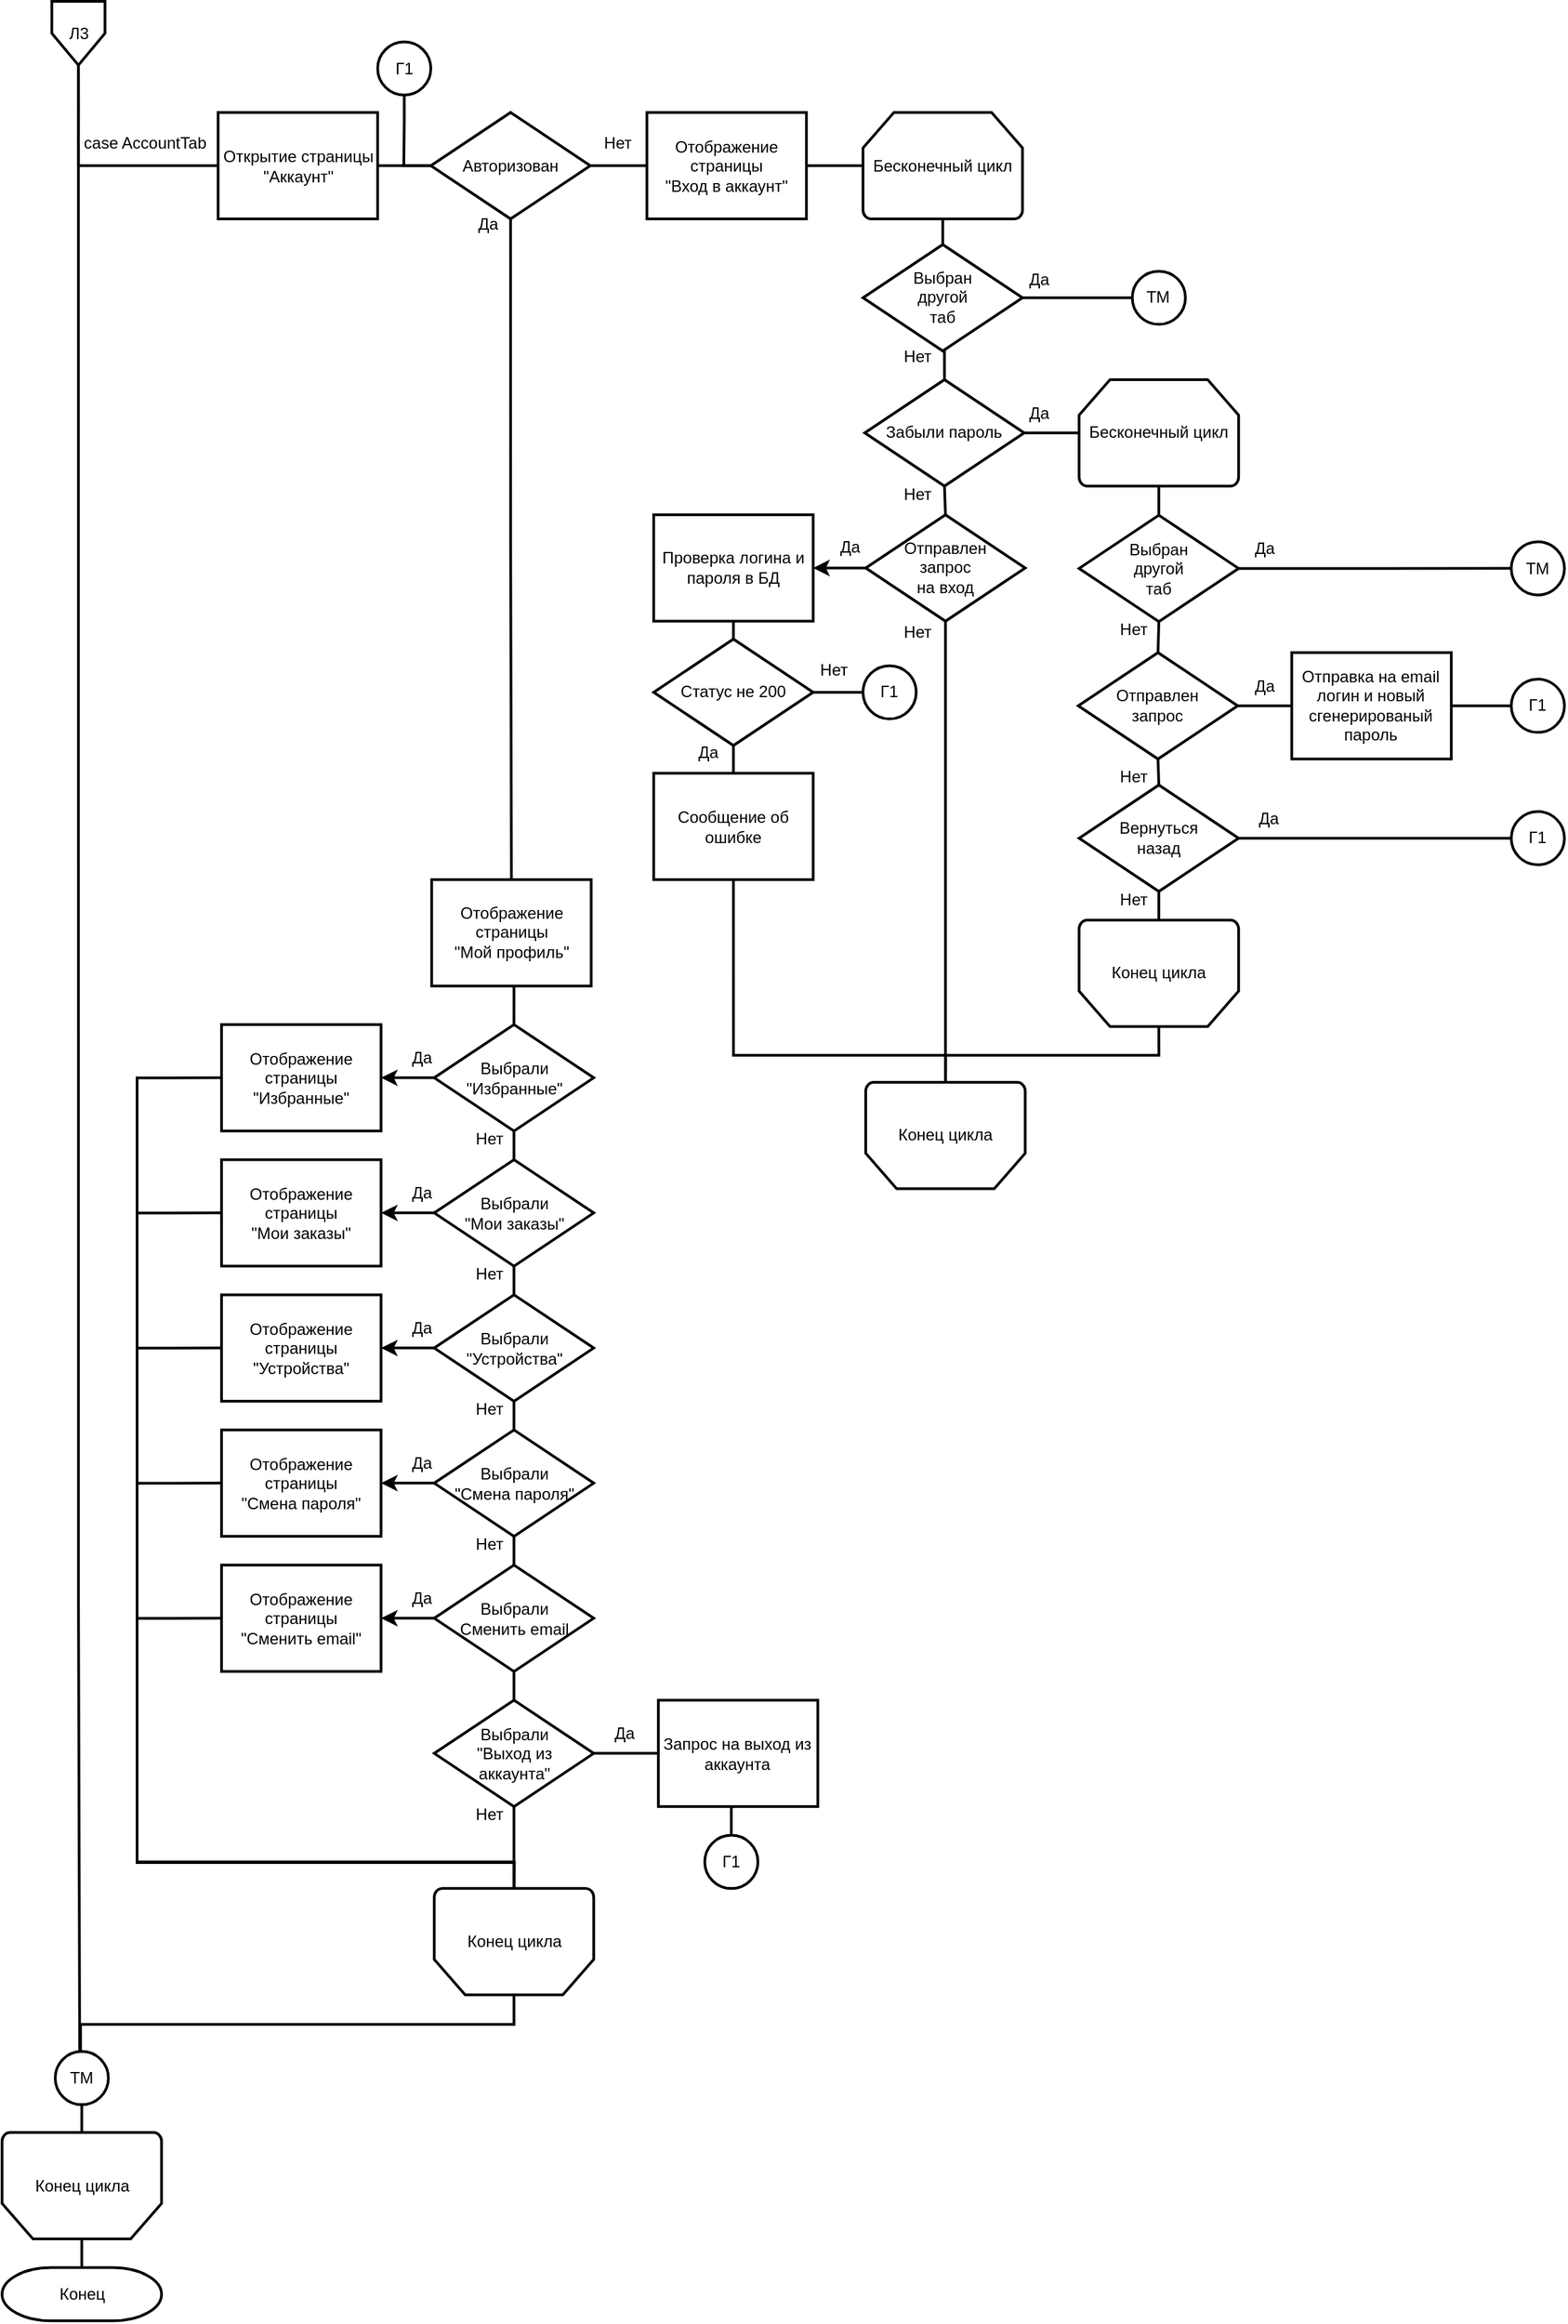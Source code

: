 <mxfile version="21.2.8" type="device">
  <diagram name="Page-1" id="mLQ_XVHuGvEOCb3nRhEn">
    <mxGraphModel dx="1418" dy="828" grid="1" gridSize="10" guides="1" tooltips="1" connect="1" arrows="1" fold="1" page="1" pageScale="1" pageWidth="1169" pageHeight="1654" math="0" shadow="0">
      <root>
        <mxCell id="0" />
        <mxCell id="1" parent="0" />
        <mxCell id="KvnRA5Yr2zpOSTINbMvu-146" style="edgeStyle=orthogonalEdgeStyle;rounded=0;orthogonalLoop=1;jettySize=auto;html=1;exitX=0.5;exitY=1;exitDx=0;exitDy=0;exitPerimeter=0;strokeWidth=2;endArrow=none;endFill=0;" parent="1" target="KvnRA5Yr2zpOSTINbMvu-25" edge="1">
          <mxGeometry relative="1" as="geometry">
            <mxPoint x="99.055" y="148.74" as="sourcePoint" />
            <Array as="points">
              <mxPoint x="99" y="1230" />
              <mxPoint x="100" y="1230" />
            </Array>
          </mxGeometry>
        </mxCell>
        <mxCell id="_mmpPYD25XxmWE7m6DI2-28" style="edgeStyle=orthogonalEdgeStyle;rounded=0;orthogonalLoop=1;jettySize=auto;html=1;exitX=1;exitY=0.5;exitDx=0;exitDy=0;entryX=0;entryY=0.5;entryDx=0;entryDy=0;entryPerimeter=0;endArrow=none;endFill=0;strokeWidth=2;" parent="1" source="KvnRA5Yr2zpOSTINbMvu-6" target="KvnRA5Yr2zpOSTINbMvu-45" edge="1">
          <mxGeometry relative="1" as="geometry" />
        </mxCell>
        <mxCell id="KvnRA5Yr2zpOSTINbMvu-6" value="Открытие страницы&lt;br&gt;&quot;Аккаунт&quot;" style="rounded=0;whiteSpace=wrap;html=1;absoluteArcSize=1;arcSize=14;strokeWidth=2;" parent="1" vertex="1">
          <mxGeometry x="202.52" y="122.26" width="118.11" height="78.74" as="geometry" />
        </mxCell>
        <mxCell id="3LMkU-X2zRB7gaWDaqeF-50" style="edgeStyle=orthogonalEdgeStyle;rounded=0;orthogonalLoop=1;jettySize=auto;html=1;exitX=0.5;exitY=1;exitDx=0;exitDy=0;exitPerimeter=0;entryX=0.5;entryY=1;entryDx=0;entryDy=0;entryPerimeter=0;strokeWidth=2;endArrow=none;endFill=0;" parent="1" source="KvnRA5Yr2zpOSTINbMvu-25" target="3LMkU-X2zRB7gaWDaqeF-48" edge="1">
          <mxGeometry relative="1" as="geometry" />
        </mxCell>
        <mxCell id="KvnRA5Yr2zpOSTINbMvu-25" value="TM" style="strokeWidth=2;html=1;shape=mxgraph.flowchart.start_2;whiteSpace=wrap;" parent="1" vertex="1">
          <mxGeometry x="81.89" y="1557.31" width="39.37" height="39.37" as="geometry" />
        </mxCell>
        <mxCell id="_mmpPYD25XxmWE7m6DI2-30" style="edgeStyle=orthogonalEdgeStyle;rounded=0;orthogonalLoop=1;jettySize=auto;html=1;exitX=1;exitY=0.5;exitDx=0;exitDy=0;exitPerimeter=0;entryX=0;entryY=0.5;entryDx=0;entryDy=0;strokeWidth=2;endArrow=none;endFill=0;" parent="1" source="KvnRA5Yr2zpOSTINbMvu-45" target="KvnRA5Yr2zpOSTINbMvu-51" edge="1">
          <mxGeometry relative="1" as="geometry" />
        </mxCell>
        <mxCell id="_4HLBdeWDB0E14U4nkhD-1" style="edgeStyle=orthogonalEdgeStyle;rounded=0;orthogonalLoop=1;jettySize=auto;html=1;exitX=0.5;exitY=1;exitDx=0;exitDy=0;exitPerimeter=0;entryX=0.5;entryY=0;entryDx=0;entryDy=0;strokeWidth=2;endArrow=none;endFill=0;" parent="1" source="KvnRA5Yr2zpOSTINbMvu-45" target="KvnRA5Yr2zpOSTINbMvu-46" edge="1">
          <mxGeometry relative="1" as="geometry" />
        </mxCell>
        <mxCell id="KvnRA5Yr2zpOSTINbMvu-45" value="Авторизован" style="strokeWidth=2;html=1;shape=mxgraph.flowchart.decision;whiteSpace=wrap;" parent="1" vertex="1">
          <mxGeometry x="360" y="122.26" width="118.11" height="78.74" as="geometry" />
        </mxCell>
        <mxCell id="3LMkU-X2zRB7gaWDaqeF-35" style="edgeStyle=orthogonalEdgeStyle;rounded=0;orthogonalLoop=1;jettySize=auto;html=1;exitX=0.5;exitY=1;exitDx=0;exitDy=0;entryX=0.5;entryY=0;entryDx=0;entryDy=0;entryPerimeter=0;strokeWidth=2;endArrow=none;endFill=0;" parent="1" source="KvnRA5Yr2zpOSTINbMvu-46" target="3LMkU-X2zRB7gaWDaqeF-12" edge="1">
          <mxGeometry relative="1" as="geometry" />
        </mxCell>
        <mxCell id="KvnRA5Yr2zpOSTINbMvu-46" value="Отображение страницы&lt;br&gt;&quot;Мой профиль&quot;" style="rounded=0;whiteSpace=wrap;html=1;absoluteArcSize=1;arcSize=14;strokeWidth=2;" parent="1" vertex="1">
          <mxGeometry x="360.63" y="690.0" width="118.11" height="78.74" as="geometry" />
        </mxCell>
        <mxCell id="_mmpPYD25XxmWE7m6DI2-32" style="edgeStyle=orthogonalEdgeStyle;rounded=0;orthogonalLoop=1;jettySize=auto;html=1;exitX=1;exitY=0.5;exitDx=0;exitDy=0;entryX=0;entryY=0.5;entryDx=0;entryDy=0;entryPerimeter=0;strokeWidth=2;endArrow=none;endFill=0;" parent="1" source="KvnRA5Yr2zpOSTINbMvu-51" target="_mmpPYD25XxmWE7m6DI2-2" edge="1">
          <mxGeometry relative="1" as="geometry" />
        </mxCell>
        <mxCell id="KvnRA5Yr2zpOSTINbMvu-51" value="Отображение страницы&lt;br&gt;&quot;Вход в аккаунт&quot;" style="rounded=0;whiteSpace=wrap;html=1;absoluteArcSize=1;arcSize=14;strokeWidth=2;" parent="1" vertex="1">
          <mxGeometry x="520" y="122.26" width="118.11" height="78.74" as="geometry" />
        </mxCell>
        <mxCell id="khyOvqJB74KbkY-MV7Ck-98" style="edgeStyle=orthogonalEdgeStyle;rounded=0;orthogonalLoop=1;jettySize=auto;html=1;exitX=0.5;exitY=1;exitDx=0;exitDy=0;endArrow=none;endFill=0;strokeWidth=2;" parent="1" source="khyOvqJB74KbkY-MV7Ck-97" edge="1">
          <mxGeometry relative="1" as="geometry">
            <mxPoint x="99" y="150" as="targetPoint" />
          </mxGeometry>
        </mxCell>
        <mxCell id="3LMkU-X2zRB7gaWDaqeF-1" style="edgeStyle=orthogonalEdgeStyle;rounded=0;orthogonalLoop=1;jettySize=auto;html=1;exitX=0.5;exitY=1;exitDx=0;exitDy=0;entryX=0;entryY=0.5;entryDx=0;entryDy=0;strokeWidth=2;endArrow=none;endFill=0;" parent="1" source="khyOvqJB74KbkY-MV7Ck-97" target="KvnRA5Yr2zpOSTINbMvu-6" edge="1">
          <mxGeometry relative="1" as="geometry" />
        </mxCell>
        <mxCell id="khyOvqJB74KbkY-MV7Ck-97" value="Л3" style="verticalLabelPosition=middle;verticalAlign=middle;html=1;shape=offPageConnector;rounded=0;size=0.5;strokeWidth=2;labelPosition=center;align=center;" parent="1" vertex="1">
          <mxGeometry x="79.37" y="40.0" width="39.37" height="47.244" as="geometry" />
        </mxCell>
        <mxCell id="_mmpPYD25XxmWE7m6DI2-33" style="edgeStyle=orthogonalEdgeStyle;rounded=0;orthogonalLoop=1;jettySize=auto;html=1;exitX=0.5;exitY=1;exitDx=0;exitDy=0;exitPerimeter=0;entryX=0.5;entryY=0;entryDx=0;entryDy=0;entryPerimeter=0;strokeWidth=2;endArrow=none;endFill=0;" parent="1" source="_mmpPYD25XxmWE7m6DI2-2" target="_mmpPYD25XxmWE7m6DI2-3" edge="1">
          <mxGeometry relative="1" as="geometry" />
        </mxCell>
        <mxCell id="_mmpPYD25XxmWE7m6DI2-2" value="Бесконечный цикл" style="strokeWidth=2;html=1;shape=mxgraph.flowchart.loop_limit;whiteSpace=wrap;" parent="1" vertex="1">
          <mxGeometry x="680" y="122.26" width="118.11" height="78.74" as="geometry" />
        </mxCell>
        <mxCell id="_mmpPYD25XxmWE7m6DI2-34" style="edgeStyle=orthogonalEdgeStyle;rounded=0;orthogonalLoop=1;jettySize=auto;html=1;exitX=1;exitY=0.5;exitDx=0;exitDy=0;exitPerimeter=0;entryX=0;entryY=0.5;entryDx=0;entryDy=0;entryPerimeter=0;strokeWidth=2;endArrow=none;endFill=0;" parent="1" source="_mmpPYD25XxmWE7m6DI2-3" target="_mmpPYD25XxmWE7m6DI2-4" edge="1">
          <mxGeometry relative="1" as="geometry" />
        </mxCell>
        <mxCell id="_mmpPYD25XxmWE7m6DI2-35" style="edgeStyle=orthogonalEdgeStyle;rounded=0;orthogonalLoop=1;jettySize=auto;html=1;exitX=0.5;exitY=1;exitDx=0;exitDy=0;exitPerimeter=0;entryX=0.5;entryY=0;entryDx=0;entryDy=0;entryPerimeter=0;strokeWidth=2;endArrow=none;endFill=0;" parent="1" source="_mmpPYD25XxmWE7m6DI2-3" target="_mmpPYD25XxmWE7m6DI2-5" edge="1">
          <mxGeometry relative="1" as="geometry" />
        </mxCell>
        <mxCell id="_mmpPYD25XxmWE7m6DI2-3" value="Выбран&lt;br&gt;другой&lt;br&gt;таб" style="strokeWidth=2;html=1;shape=mxgraph.flowchart.decision;whiteSpace=wrap;" parent="1" vertex="1">
          <mxGeometry x="680.0" y="220" width="118.11" height="78.74" as="geometry" />
        </mxCell>
        <mxCell id="_mmpPYD25XxmWE7m6DI2-4" value="TM" style="strokeWidth=2;html=1;shape=mxgraph.flowchart.start_2;whiteSpace=wrap;" parent="1" vertex="1">
          <mxGeometry x="879.37" y="239.69" width="39.37" height="39.37" as="geometry" />
        </mxCell>
        <mxCell id="_mmpPYD25XxmWE7m6DI2-36" style="edgeStyle=orthogonalEdgeStyle;rounded=0;orthogonalLoop=1;jettySize=auto;html=1;exitX=1;exitY=0.5;exitDx=0;exitDy=0;exitPerimeter=0;entryX=0;entryY=0.5;entryDx=0;entryDy=0;entryPerimeter=0;strokeWidth=2;endArrow=none;endFill=0;" parent="1" source="_mmpPYD25XxmWE7m6DI2-5" target="_mmpPYD25XxmWE7m6DI2-6" edge="1">
          <mxGeometry relative="1" as="geometry" />
        </mxCell>
        <mxCell id="3LMkU-X2zRB7gaWDaqeF-8" style="edgeStyle=orthogonalEdgeStyle;rounded=0;orthogonalLoop=1;jettySize=auto;html=1;exitX=0.5;exitY=1;exitDx=0;exitDy=0;exitPerimeter=0;entryX=0.5;entryY=0;entryDx=0;entryDy=0;entryPerimeter=0;strokeWidth=2;endArrow=none;endFill=0;" parent="1" source="_mmpPYD25XxmWE7m6DI2-5" target="3LMkU-X2zRB7gaWDaqeF-7" edge="1">
          <mxGeometry relative="1" as="geometry" />
        </mxCell>
        <mxCell id="_mmpPYD25XxmWE7m6DI2-5" value="Забыли пароль" style="strokeWidth=2;html=1;shape=mxgraph.flowchart.decision;whiteSpace=wrap;" parent="1" vertex="1">
          <mxGeometry x="681.26" y="320" width="118.11" height="78.74" as="geometry" />
        </mxCell>
        <mxCell id="_mmpPYD25XxmWE7m6DI2-13" style="edgeStyle=orthogonalEdgeStyle;rounded=0;orthogonalLoop=1;jettySize=auto;html=1;exitX=0.5;exitY=1;exitDx=0;exitDy=0;exitPerimeter=0;entryX=0.5;entryY=0;entryDx=0;entryDy=0;entryPerimeter=0;strokeWidth=2;endArrow=none;endFill=0;" parent="1" source="_mmpPYD25XxmWE7m6DI2-6" target="_mmpPYD25XxmWE7m6DI2-7" edge="1">
          <mxGeometry relative="1" as="geometry" />
        </mxCell>
        <mxCell id="_mmpPYD25XxmWE7m6DI2-6" value="Бесконечный цикл" style="strokeWidth=2;html=1;shape=mxgraph.flowchart.loop_limit;whiteSpace=wrap;" parent="1" vertex="1">
          <mxGeometry x="840" y="320" width="118.11" height="78.74" as="geometry" />
        </mxCell>
        <mxCell id="_mmpPYD25XxmWE7m6DI2-14" style="edgeStyle=orthogonalEdgeStyle;rounded=0;orthogonalLoop=1;jettySize=auto;html=1;exitX=0.5;exitY=1;exitDx=0;exitDy=0;exitPerimeter=0;entryX=0.5;entryY=0;entryDx=0;entryDy=0;entryPerimeter=0;strokeWidth=2;endArrow=none;endFill=0;" parent="1" source="_mmpPYD25XxmWE7m6DI2-7" target="_mmpPYD25XxmWE7m6DI2-9" edge="1">
          <mxGeometry relative="1" as="geometry" />
        </mxCell>
        <mxCell id="_mmpPYD25XxmWE7m6DI2-16" style="edgeStyle=orthogonalEdgeStyle;rounded=0;orthogonalLoop=1;jettySize=auto;html=1;exitX=1;exitY=0.5;exitDx=0;exitDy=0;exitPerimeter=0;entryX=0;entryY=0.5;entryDx=0;entryDy=0;entryPerimeter=0;strokeWidth=2;endArrow=none;endFill=0;" parent="1" source="_mmpPYD25XxmWE7m6DI2-7" target="_mmpPYD25XxmWE7m6DI2-8" edge="1">
          <mxGeometry relative="1" as="geometry" />
        </mxCell>
        <mxCell id="_mmpPYD25XxmWE7m6DI2-7" value="Выбран&lt;br&gt;другой&lt;br&gt;таб" style="strokeWidth=2;html=1;shape=mxgraph.flowchart.decision;whiteSpace=wrap;" parent="1" vertex="1">
          <mxGeometry x="840.0" y="420.32" width="118.11" height="78.74" as="geometry" />
        </mxCell>
        <mxCell id="_mmpPYD25XxmWE7m6DI2-8" value="TM" style="strokeWidth=2;html=1;shape=mxgraph.flowchart.start_2;whiteSpace=wrap;" parent="1" vertex="1">
          <mxGeometry x="1160" y="440.0" width="39.37" height="39.37" as="geometry" />
        </mxCell>
        <mxCell id="_mmpPYD25XxmWE7m6DI2-25" style="edgeStyle=orthogonalEdgeStyle;rounded=0;orthogonalLoop=1;jettySize=auto;html=1;exitX=0.5;exitY=1;exitDx=0;exitDy=0;exitPerimeter=0;entryX=0.5;entryY=0;entryDx=0;entryDy=0;entryPerimeter=0;endArrow=none;endFill=0;strokeWidth=2;" parent="1" source="_mmpPYD25XxmWE7m6DI2-9" target="_mmpPYD25XxmWE7m6DI2-23" edge="1">
          <mxGeometry relative="1" as="geometry" />
        </mxCell>
        <mxCell id="3LMkU-X2zRB7gaWDaqeF-55" style="edgeStyle=orthogonalEdgeStyle;rounded=0;orthogonalLoop=1;jettySize=auto;html=1;exitX=1;exitY=0.5;exitDx=0;exitDy=0;exitPerimeter=0;entryX=0;entryY=0.5;entryDx=0;entryDy=0;strokeWidth=2;endArrow=none;endFill=0;" parent="1" source="_mmpPYD25XxmWE7m6DI2-9" target="3LMkU-X2zRB7gaWDaqeF-54" edge="1">
          <mxGeometry relative="1" as="geometry" />
        </mxCell>
        <mxCell id="_mmpPYD25XxmWE7m6DI2-9" value="Отправлен&lt;br&gt;запрос" style="strokeWidth=2;html=1;shape=mxgraph.flowchart.decision;whiteSpace=wrap;" parent="1" vertex="1">
          <mxGeometry x="839.37" y="522" width="118.11" height="78.74" as="geometry" />
        </mxCell>
        <mxCell id="_mmpPYD25XxmWE7m6DI2-29" style="edgeStyle=orthogonalEdgeStyle;rounded=0;orthogonalLoop=1;jettySize=auto;html=1;exitX=0.5;exitY=1;exitDx=0;exitDy=0;exitPerimeter=0;entryX=0;entryY=0.5;entryDx=0;entryDy=0;entryPerimeter=0;strokeWidth=2;endArrow=none;endFill=0;" parent="1" source="_mmpPYD25XxmWE7m6DI2-10" target="KvnRA5Yr2zpOSTINbMvu-45" edge="1">
          <mxGeometry relative="1" as="geometry" />
        </mxCell>
        <mxCell id="_mmpPYD25XxmWE7m6DI2-10" value="Г1" style="strokeWidth=2;html=1;shape=mxgraph.flowchart.start_2;whiteSpace=wrap;" parent="1" vertex="1">
          <mxGeometry x="320.63" y="70" width="39.37" height="39.37" as="geometry" />
        </mxCell>
        <mxCell id="_mmpPYD25XxmWE7m6DI2-11" value="Г1" style="strokeWidth=2;html=1;shape=mxgraph.flowchart.start_2;whiteSpace=wrap;" parent="1" vertex="1">
          <mxGeometry x="1160" y="541.68" width="39.37" height="39.37" as="geometry" />
        </mxCell>
        <mxCell id="3LMkU-X2zRB7gaWDaqeF-5" style="edgeStyle=orthogonalEdgeStyle;rounded=0;orthogonalLoop=1;jettySize=auto;html=1;exitX=0.5;exitY=0;exitDx=0;exitDy=0;exitPerimeter=0;entryX=0.5;entryY=1;entryDx=0;entryDy=0;entryPerimeter=0;strokeWidth=2;endArrow=none;endFill=0;" parent="1" source="_mmpPYD25XxmWE7m6DI2-12" target="3LMkU-X2zRB7gaWDaqeF-4" edge="1">
          <mxGeometry relative="1" as="geometry">
            <Array as="points">
              <mxPoint x="899" y="820" />
              <mxPoint x="741" y="820" />
            </Array>
          </mxGeometry>
        </mxCell>
        <mxCell id="_mmpPYD25XxmWE7m6DI2-12" value="Конец цикла" style="strokeWidth=2;html=1;shape=mxgraph.flowchart.loop_limit;whiteSpace=wrap;flipH=1;flipV=1;" parent="1" vertex="1">
          <mxGeometry x="840" y="720" width="118.11" height="78.74" as="geometry" />
        </mxCell>
        <mxCell id="_mmpPYD25XxmWE7m6DI2-26" style="edgeStyle=orthogonalEdgeStyle;rounded=0;orthogonalLoop=1;jettySize=auto;html=1;exitX=1;exitY=0.5;exitDx=0;exitDy=0;exitPerimeter=0;entryX=0;entryY=0.5;entryDx=0;entryDy=0;entryPerimeter=0;strokeWidth=2;endArrow=none;endFill=0;" parent="1" source="_mmpPYD25XxmWE7m6DI2-23" target="_mmpPYD25XxmWE7m6DI2-24" edge="1">
          <mxGeometry relative="1" as="geometry" />
        </mxCell>
        <mxCell id="_mmpPYD25XxmWE7m6DI2-27" style="edgeStyle=orthogonalEdgeStyle;rounded=0;orthogonalLoop=1;jettySize=auto;html=1;exitX=0.5;exitY=1;exitDx=0;exitDy=0;exitPerimeter=0;entryX=0.5;entryY=1;entryDx=0;entryDy=0;entryPerimeter=0;strokeWidth=2;endArrow=none;endFill=0;" parent="1" source="_mmpPYD25XxmWE7m6DI2-23" target="_mmpPYD25XxmWE7m6DI2-12" edge="1">
          <mxGeometry relative="1" as="geometry" />
        </mxCell>
        <mxCell id="_mmpPYD25XxmWE7m6DI2-23" value="Вернуться&lt;br&gt;назад" style="strokeWidth=2;html=1;shape=mxgraph.flowchart.decision;whiteSpace=wrap;" parent="1" vertex="1">
          <mxGeometry x="840" y="620" width="118.11" height="78.74" as="geometry" />
        </mxCell>
        <mxCell id="_mmpPYD25XxmWE7m6DI2-24" value="Г1" style="strokeWidth=2;html=1;shape=mxgraph.flowchart.start_2;whiteSpace=wrap;" parent="1" vertex="1">
          <mxGeometry x="1160.0" y="639.68" width="39.37" height="39.37" as="geometry" />
        </mxCell>
        <mxCell id="3LMkU-X2zRB7gaWDaqeF-2" value="case AccountTab" style="text;html=1;align=center;verticalAlign=middle;resizable=0;points=[];autosize=1;strokeColor=none;fillColor=none;" parent="1" vertex="1">
          <mxGeometry x="92.52" y="130" width="110" height="30" as="geometry" />
        </mxCell>
        <mxCell id="3LMkU-X2zRB7gaWDaqeF-4" value="Конец цикла" style="strokeWidth=2;html=1;shape=mxgraph.flowchart.loop_limit;whiteSpace=wrap;flipH=1;flipV=1;" parent="1" vertex="1">
          <mxGeometry x="682" y="840" width="118.11" height="78.74" as="geometry" />
        </mxCell>
        <mxCell id="3LMkU-X2zRB7gaWDaqeF-11" style="edgeStyle=orthogonalEdgeStyle;rounded=0;orthogonalLoop=1;jettySize=auto;html=1;exitX=0.5;exitY=1;exitDx=0;exitDy=0;exitPerimeter=0;entryX=0.5;entryY=1;entryDx=0;entryDy=0;entryPerimeter=0;strokeWidth=2;endArrow=none;endFill=0;" parent="1" source="3LMkU-X2zRB7gaWDaqeF-7" target="3LMkU-X2zRB7gaWDaqeF-4" edge="1">
          <mxGeometry relative="1" as="geometry" />
        </mxCell>
        <mxCell id="3LMkU-X2zRB7gaWDaqeF-77" style="edgeStyle=orthogonalEdgeStyle;rounded=0;orthogonalLoop=1;jettySize=auto;html=1;exitX=0;exitY=0.5;exitDx=0;exitDy=0;exitPerimeter=0;entryX=1;entryY=0.5;entryDx=0;entryDy=0;strokeWidth=2;" parent="1" source="3LMkU-X2zRB7gaWDaqeF-7" target="3LMkU-X2zRB7gaWDaqeF-76" edge="1">
          <mxGeometry relative="1" as="geometry" />
        </mxCell>
        <mxCell id="3LMkU-X2zRB7gaWDaqeF-7" value="Отправлен&lt;br&gt;запрос&lt;br&gt;на вход" style="strokeWidth=2;html=1;shape=mxgraph.flowchart.decision;whiteSpace=wrap;" parent="1" vertex="1">
          <mxGeometry x="682" y="420" width="118.11" height="78.74" as="geometry" />
        </mxCell>
        <mxCell id="3LMkU-X2zRB7gaWDaqeF-9" value="Г1" style="strokeWidth=2;html=1;shape=mxgraph.flowchart.start_2;whiteSpace=wrap;" parent="1" vertex="1">
          <mxGeometry x="680.0" y="531.69" width="39.37" height="39.37" as="geometry" />
        </mxCell>
        <mxCell id="3LMkU-X2zRB7gaWDaqeF-19" style="edgeStyle=orthogonalEdgeStyle;rounded=0;orthogonalLoop=1;jettySize=auto;html=1;exitX=0;exitY=0.5;exitDx=0;exitDy=0;exitPerimeter=0;entryX=1;entryY=0.5;entryDx=0;entryDy=0;strokeWidth=2;" parent="1" source="3LMkU-X2zRB7gaWDaqeF-12" target="3LMkU-X2zRB7gaWDaqeF-18" edge="1">
          <mxGeometry relative="1" as="geometry" />
        </mxCell>
        <mxCell id="3LMkU-X2zRB7gaWDaqeF-36" style="edgeStyle=orthogonalEdgeStyle;rounded=0;orthogonalLoop=1;jettySize=auto;html=1;exitX=0.5;exitY=1;exitDx=0;exitDy=0;exitPerimeter=0;entryX=0.5;entryY=0;entryDx=0;entryDy=0;entryPerimeter=0;strokeWidth=2;endArrow=none;endFill=0;" parent="1" source="3LMkU-X2zRB7gaWDaqeF-12" target="3LMkU-X2zRB7gaWDaqeF-13" edge="1">
          <mxGeometry relative="1" as="geometry" />
        </mxCell>
        <mxCell id="3LMkU-X2zRB7gaWDaqeF-12" value="Выбрали &quot;Избранные&quot;" style="strokeWidth=2;html=1;shape=mxgraph.flowchart.decision;whiteSpace=wrap;" parent="1" vertex="1">
          <mxGeometry x="362.52" y="797.31" width="118.11" height="78.74" as="geometry" />
        </mxCell>
        <mxCell id="3LMkU-X2zRB7gaWDaqeF-21" style="edgeStyle=orthogonalEdgeStyle;rounded=0;orthogonalLoop=1;jettySize=auto;html=1;exitX=0;exitY=0.5;exitDx=0;exitDy=0;exitPerimeter=0;entryX=1;entryY=0.5;entryDx=0;entryDy=0;strokeWidth=2;" parent="1" source="3LMkU-X2zRB7gaWDaqeF-13" target="3LMkU-X2zRB7gaWDaqeF-20" edge="1">
          <mxGeometry relative="1" as="geometry" />
        </mxCell>
        <mxCell id="3LMkU-X2zRB7gaWDaqeF-37" style="edgeStyle=orthogonalEdgeStyle;rounded=0;orthogonalLoop=1;jettySize=auto;html=1;exitX=0.5;exitY=1;exitDx=0;exitDy=0;exitPerimeter=0;entryX=0.5;entryY=0;entryDx=0;entryDy=0;entryPerimeter=0;strokeWidth=2;endArrow=none;endFill=0;" parent="1" source="3LMkU-X2zRB7gaWDaqeF-13" target="3LMkU-X2zRB7gaWDaqeF-14" edge="1">
          <mxGeometry relative="1" as="geometry" />
        </mxCell>
        <mxCell id="3LMkU-X2zRB7gaWDaqeF-13" value="Выбрали&lt;br&gt;&quot;Мои заказы&quot;" style="strokeWidth=2;html=1;shape=mxgraph.flowchart.decision;whiteSpace=wrap;" parent="1" vertex="1">
          <mxGeometry x="362.52" y="897.31" width="118.11" height="78.74" as="geometry" />
        </mxCell>
        <mxCell id="3LMkU-X2zRB7gaWDaqeF-32" style="edgeStyle=orthogonalEdgeStyle;rounded=0;orthogonalLoop=1;jettySize=auto;html=1;exitX=0;exitY=0.5;exitDx=0;exitDy=0;exitPerimeter=0;entryX=1;entryY=0.5;entryDx=0;entryDy=0;strokeWidth=2;" parent="1" source="3LMkU-X2zRB7gaWDaqeF-14" target="3LMkU-X2zRB7gaWDaqeF-22" edge="1">
          <mxGeometry relative="1" as="geometry" />
        </mxCell>
        <mxCell id="3LMkU-X2zRB7gaWDaqeF-38" style="edgeStyle=orthogonalEdgeStyle;rounded=0;orthogonalLoop=1;jettySize=auto;html=1;exitX=0.5;exitY=1;exitDx=0;exitDy=0;exitPerimeter=0;entryX=0.5;entryY=0;entryDx=0;entryDy=0;entryPerimeter=0;strokeWidth=2;endArrow=none;endFill=0;" parent="1" source="3LMkU-X2zRB7gaWDaqeF-14" target="3LMkU-X2zRB7gaWDaqeF-15" edge="1">
          <mxGeometry relative="1" as="geometry" />
        </mxCell>
        <mxCell id="3LMkU-X2zRB7gaWDaqeF-14" value="Выбрали &quot;Устройства&quot;" style="strokeWidth=2;html=1;shape=mxgraph.flowchart.decision;whiteSpace=wrap;" parent="1" vertex="1">
          <mxGeometry x="362.52" y="997.31" width="118.11" height="78.74" as="geometry" />
        </mxCell>
        <mxCell id="3LMkU-X2zRB7gaWDaqeF-33" style="edgeStyle=orthogonalEdgeStyle;rounded=0;orthogonalLoop=1;jettySize=auto;html=1;exitX=0;exitY=0.5;exitDx=0;exitDy=0;exitPerimeter=0;entryX=1;entryY=0.5;entryDx=0;entryDy=0;strokeWidth=2;" parent="1" source="3LMkU-X2zRB7gaWDaqeF-15" target="3LMkU-X2zRB7gaWDaqeF-23" edge="1">
          <mxGeometry relative="1" as="geometry" />
        </mxCell>
        <mxCell id="3LMkU-X2zRB7gaWDaqeF-39" style="edgeStyle=orthogonalEdgeStyle;rounded=0;orthogonalLoop=1;jettySize=auto;html=1;exitX=0.5;exitY=1;exitDx=0;exitDy=0;exitPerimeter=0;entryX=0.5;entryY=0;entryDx=0;entryDy=0;entryPerimeter=0;strokeWidth=2;endArrow=none;endFill=0;" parent="1" source="3LMkU-X2zRB7gaWDaqeF-15" target="3LMkU-X2zRB7gaWDaqeF-16" edge="1">
          <mxGeometry relative="1" as="geometry" />
        </mxCell>
        <mxCell id="3LMkU-X2zRB7gaWDaqeF-15" value="Выбрали&lt;br&gt;&quot;Смена пароля&quot;" style="strokeWidth=2;html=1;shape=mxgraph.flowchart.decision;whiteSpace=wrap;" parent="1" vertex="1">
          <mxGeometry x="362.52" y="1097.31" width="118.11" height="78.74" as="geometry" />
        </mxCell>
        <mxCell id="3LMkU-X2zRB7gaWDaqeF-34" style="edgeStyle=orthogonalEdgeStyle;rounded=0;orthogonalLoop=1;jettySize=auto;html=1;exitX=0;exitY=0.5;exitDx=0;exitDy=0;exitPerimeter=0;entryX=1;entryY=0.5;entryDx=0;entryDy=0;strokeWidth=2;" parent="1" source="3LMkU-X2zRB7gaWDaqeF-16" target="3LMkU-X2zRB7gaWDaqeF-24" edge="1">
          <mxGeometry relative="1" as="geometry" />
        </mxCell>
        <mxCell id="3LMkU-X2zRB7gaWDaqeF-40" style="edgeStyle=orthogonalEdgeStyle;rounded=0;orthogonalLoop=1;jettySize=auto;html=1;exitX=0.5;exitY=1;exitDx=0;exitDy=0;exitPerimeter=0;entryX=0.5;entryY=0;entryDx=0;entryDy=0;entryPerimeter=0;strokeWidth=2;endArrow=none;endFill=0;" parent="1" source="3LMkU-X2zRB7gaWDaqeF-16" target="3LMkU-X2zRB7gaWDaqeF-17" edge="1">
          <mxGeometry relative="1" as="geometry" />
        </mxCell>
        <mxCell id="3LMkU-X2zRB7gaWDaqeF-16" value="Выбрали&lt;br&gt;Сменить email" style="strokeWidth=2;html=1;shape=mxgraph.flowchart.decision;whiteSpace=wrap;" parent="1" vertex="1">
          <mxGeometry x="362.52" y="1197.31" width="118.11" height="78.74" as="geometry" />
        </mxCell>
        <mxCell id="3LMkU-X2zRB7gaWDaqeF-28" style="edgeStyle=orthogonalEdgeStyle;rounded=0;orthogonalLoop=1;jettySize=auto;html=1;exitX=1;exitY=0.5;exitDx=0;exitDy=0;exitPerimeter=0;entryX=0;entryY=0.5;entryDx=0;entryDy=0;strokeWidth=2;endArrow=none;endFill=0;" parent="1" source="3LMkU-X2zRB7gaWDaqeF-17" target="3LMkU-X2zRB7gaWDaqeF-25" edge="1">
          <mxGeometry relative="1" as="geometry" />
        </mxCell>
        <mxCell id="3LMkU-X2zRB7gaWDaqeF-41" style="edgeStyle=orthogonalEdgeStyle;rounded=0;orthogonalLoop=1;jettySize=auto;html=1;exitX=0.5;exitY=1;exitDx=0;exitDy=0;exitPerimeter=0;entryX=0.5;entryY=1;entryDx=0;entryDy=0;entryPerimeter=0;strokeWidth=2;endArrow=none;endFill=0;" parent="1" source="3LMkU-X2zRB7gaWDaqeF-17" target="3LMkU-X2zRB7gaWDaqeF-31" edge="1">
          <mxGeometry relative="1" as="geometry" />
        </mxCell>
        <mxCell id="3LMkU-X2zRB7gaWDaqeF-17" value="Выбрали&lt;br&gt;&quot;Выход из&lt;br&gt;аккаунта&quot;" style="strokeWidth=2;html=1;shape=mxgraph.flowchart.decision;whiteSpace=wrap;" parent="1" vertex="1">
          <mxGeometry x="362.52" y="1297.31" width="118.11" height="78.74" as="geometry" />
        </mxCell>
        <mxCell id="3LMkU-X2zRB7gaWDaqeF-47" style="edgeStyle=orthogonalEdgeStyle;rounded=0;orthogonalLoop=1;jettySize=auto;html=1;exitX=0;exitY=0.5;exitDx=0;exitDy=0;strokeWidth=2;endArrow=none;endFill=0;" parent="1" source="3LMkU-X2zRB7gaWDaqeF-18" target="3LMkU-X2zRB7gaWDaqeF-31" edge="1">
          <mxGeometry relative="1" as="geometry">
            <Array as="points">
              <mxPoint x="142.52" y="836.31" />
              <mxPoint x="142.52" y="1417.31" />
              <mxPoint x="421.52" y="1417.31" />
            </Array>
          </mxGeometry>
        </mxCell>
        <mxCell id="3LMkU-X2zRB7gaWDaqeF-18" value="Отображение страницы &quot;Избранные&quot;" style="rounded=0;whiteSpace=wrap;html=1;absoluteArcSize=1;arcSize=14;strokeWidth=2;" parent="1" vertex="1">
          <mxGeometry x="205.04" y="797.31" width="118.11" height="78.74" as="geometry" />
        </mxCell>
        <mxCell id="3LMkU-X2zRB7gaWDaqeF-45" style="edgeStyle=orthogonalEdgeStyle;rounded=0;orthogonalLoop=1;jettySize=auto;html=1;exitX=0;exitY=0.5;exitDx=0;exitDy=0;entryX=0.5;entryY=1;entryDx=0;entryDy=0;entryPerimeter=0;strokeWidth=2;endArrow=none;endFill=0;" parent="1" source="3LMkU-X2zRB7gaWDaqeF-20" target="3LMkU-X2zRB7gaWDaqeF-31" edge="1">
          <mxGeometry relative="1" as="geometry">
            <Array as="points">
              <mxPoint x="142.52" y="936.31" />
              <mxPoint x="142.52" y="1417.31" />
              <mxPoint x="421.52" y="1417.31" />
            </Array>
          </mxGeometry>
        </mxCell>
        <mxCell id="3LMkU-X2zRB7gaWDaqeF-20" value="Отображение страницы&lt;br&gt;&quot;Мои заказы&quot;" style="rounded=0;whiteSpace=wrap;html=1;absoluteArcSize=1;arcSize=14;strokeWidth=2;" parent="1" vertex="1">
          <mxGeometry x="205.04" y="897.31" width="118.11" height="78.74" as="geometry" />
        </mxCell>
        <mxCell id="3LMkU-X2zRB7gaWDaqeF-44" style="edgeStyle=orthogonalEdgeStyle;rounded=0;orthogonalLoop=1;jettySize=auto;html=1;exitX=0;exitY=0.5;exitDx=0;exitDy=0;entryX=0.5;entryY=1;entryDx=0;entryDy=0;entryPerimeter=0;endArrow=none;endFill=0;strokeWidth=2;" parent="1" source="3LMkU-X2zRB7gaWDaqeF-22" target="3LMkU-X2zRB7gaWDaqeF-31" edge="1">
          <mxGeometry relative="1" as="geometry">
            <Array as="points">
              <mxPoint x="142.52" y="1036.31" />
              <mxPoint x="142.52" y="1417.31" />
              <mxPoint x="421.52" y="1417.31" />
            </Array>
          </mxGeometry>
        </mxCell>
        <mxCell id="3LMkU-X2zRB7gaWDaqeF-22" value="Отображение страницы&lt;br&gt;&quot;Устройства&quot;" style="rounded=0;whiteSpace=wrap;html=1;absoluteArcSize=1;arcSize=14;strokeWidth=2;" parent="1" vertex="1">
          <mxGeometry x="205.04" y="997.31" width="118.11" height="78.74" as="geometry" />
        </mxCell>
        <mxCell id="3LMkU-X2zRB7gaWDaqeF-43" style="edgeStyle=orthogonalEdgeStyle;rounded=0;orthogonalLoop=1;jettySize=auto;html=1;exitX=0;exitY=0.5;exitDx=0;exitDy=0;entryX=0.5;entryY=1;entryDx=0;entryDy=0;entryPerimeter=0;strokeWidth=2;endArrow=none;endFill=0;" parent="1" source="3LMkU-X2zRB7gaWDaqeF-23" target="3LMkU-X2zRB7gaWDaqeF-31" edge="1">
          <mxGeometry relative="1" as="geometry">
            <Array as="points">
              <mxPoint x="142.52" y="1136.31" />
              <mxPoint x="142.52" y="1417.31" />
              <mxPoint x="421.52" y="1417.31" />
            </Array>
          </mxGeometry>
        </mxCell>
        <mxCell id="3LMkU-X2zRB7gaWDaqeF-23" value="Отображение страницы&lt;br&gt;&quot;Смена пароля&quot;" style="rounded=0;whiteSpace=wrap;html=1;absoluteArcSize=1;arcSize=14;strokeWidth=2;" parent="1" vertex="1">
          <mxGeometry x="205.04" y="1097.31" width="118.11" height="78.74" as="geometry" />
        </mxCell>
        <mxCell id="3LMkU-X2zRB7gaWDaqeF-42" style="edgeStyle=orthogonalEdgeStyle;rounded=0;orthogonalLoop=1;jettySize=auto;html=1;exitX=0;exitY=0.5;exitDx=0;exitDy=0;entryX=0.5;entryY=1;entryDx=0;entryDy=0;entryPerimeter=0;endArrow=none;endFill=0;strokeWidth=2;" parent="1" source="3LMkU-X2zRB7gaWDaqeF-24" target="3LMkU-X2zRB7gaWDaqeF-31" edge="1">
          <mxGeometry relative="1" as="geometry">
            <Array as="points">
              <mxPoint x="142.52" y="1236.31" />
              <mxPoint x="142.52" y="1417.31" />
              <mxPoint x="421.52" y="1417.31" />
            </Array>
          </mxGeometry>
        </mxCell>
        <mxCell id="3LMkU-X2zRB7gaWDaqeF-24" value="Отображение страницы&lt;br&gt;&quot;Сменить email&quot;" style="rounded=0;whiteSpace=wrap;html=1;absoluteArcSize=1;arcSize=14;strokeWidth=2;" parent="1" vertex="1">
          <mxGeometry x="205.04" y="1197.31" width="118.11" height="78.74" as="geometry" />
        </mxCell>
        <mxCell id="3LMkU-X2zRB7gaWDaqeF-30" style="edgeStyle=orthogonalEdgeStyle;rounded=0;orthogonalLoop=1;jettySize=auto;html=1;exitX=0.5;exitY=1;exitDx=0;exitDy=0;entryX=0.5;entryY=0;entryDx=0;entryDy=0;entryPerimeter=0;strokeWidth=2;endArrow=none;endFill=0;" parent="1" source="3LMkU-X2zRB7gaWDaqeF-25" target="3LMkU-X2zRB7gaWDaqeF-29" edge="1">
          <mxGeometry relative="1" as="geometry" />
        </mxCell>
        <mxCell id="3LMkU-X2zRB7gaWDaqeF-25" value="Запрос на выход из аккаунта" style="rounded=0;whiteSpace=wrap;html=1;absoluteArcSize=1;arcSize=14;strokeWidth=2;" parent="1" vertex="1">
          <mxGeometry x="528.45" y="1297.31" width="118.11" height="78.74" as="geometry" />
        </mxCell>
        <mxCell id="3LMkU-X2zRB7gaWDaqeF-29" value="Г1" style="strokeWidth=2;html=1;shape=mxgraph.flowchart.start_2;whiteSpace=wrap;" parent="1" vertex="1">
          <mxGeometry x="562.82" y="1397.31" width="39.37" height="39.37" as="geometry" />
        </mxCell>
        <mxCell id="3LMkU-X2zRB7gaWDaqeF-57" style="edgeStyle=orthogonalEdgeStyle;rounded=0;orthogonalLoop=1;jettySize=auto;html=1;exitX=0.5;exitY=0;exitDx=0;exitDy=0;exitPerimeter=0;entryX=0.5;entryY=0;entryDx=0;entryDy=0;entryPerimeter=0;strokeWidth=2;endArrow=none;endFill=0;" parent="1" source="3LMkU-X2zRB7gaWDaqeF-31" target="KvnRA5Yr2zpOSTINbMvu-25" edge="1">
          <mxGeometry relative="1" as="geometry">
            <Array as="points">
              <mxPoint x="421.63" y="1537.31" />
              <mxPoint x="100.63" y="1537.31" />
              <mxPoint x="100.63" y="1557.31" />
            </Array>
          </mxGeometry>
        </mxCell>
        <mxCell id="3LMkU-X2zRB7gaWDaqeF-31" value="Конец цикла" style="strokeWidth=2;html=1;shape=mxgraph.flowchart.loop_limit;whiteSpace=wrap;flipH=1;flipV=1;" parent="1" vertex="1">
          <mxGeometry x="362.52" y="1436.68" width="118.11" height="78.74" as="geometry" />
        </mxCell>
        <mxCell id="3LMkU-X2zRB7gaWDaqeF-51" style="edgeStyle=orthogonalEdgeStyle;rounded=0;orthogonalLoop=1;jettySize=auto;html=1;exitX=0.5;exitY=0;exitDx=0;exitDy=0;exitPerimeter=0;entryX=0.5;entryY=0;entryDx=0;entryDy=0;entryPerimeter=0;strokeWidth=2;endArrow=none;endFill=0;" parent="1" source="3LMkU-X2zRB7gaWDaqeF-48" target="3LMkU-X2zRB7gaWDaqeF-49" edge="1">
          <mxGeometry relative="1" as="geometry" />
        </mxCell>
        <mxCell id="3LMkU-X2zRB7gaWDaqeF-48" value="Конец цикла" style="strokeWidth=2;html=1;shape=mxgraph.flowchart.loop_limit;whiteSpace=wrap;flipH=1;flipV=1;" parent="1" vertex="1">
          <mxGeometry x="42.52" y="1617.31" width="118.11" height="78.74" as="geometry" />
        </mxCell>
        <mxCell id="3LMkU-X2zRB7gaWDaqeF-49" value="Конец" style="strokeWidth=2;html=1;shape=mxgraph.flowchart.terminator;whiteSpace=wrap;" parent="1" vertex="1">
          <mxGeometry x="42.52" y="1717.31" width="118.11" height="39.37" as="geometry" />
        </mxCell>
        <mxCell id="3LMkU-X2zRB7gaWDaqeF-56" style="edgeStyle=orthogonalEdgeStyle;rounded=0;orthogonalLoop=1;jettySize=auto;html=1;exitX=1;exitY=0.5;exitDx=0;exitDy=0;entryX=0;entryY=0.5;entryDx=0;entryDy=0;entryPerimeter=0;strokeWidth=2;endArrow=none;endFill=0;" parent="1" source="3LMkU-X2zRB7gaWDaqeF-54" target="_mmpPYD25XxmWE7m6DI2-11" edge="1">
          <mxGeometry relative="1" as="geometry" />
        </mxCell>
        <mxCell id="3LMkU-X2zRB7gaWDaqeF-54" value="Отправка на email&lt;br&gt;логин и новый сгенерированый пароль" style="rounded=0;whiteSpace=wrap;html=1;absoluteArcSize=1;arcSize=14;strokeWidth=2;" parent="1" vertex="1">
          <mxGeometry x="997.48" y="522" width="118.11" height="78.74" as="geometry" />
        </mxCell>
        <mxCell id="3LMkU-X2zRB7gaWDaqeF-58" value="Да" style="text;html=1;align=center;verticalAlign=middle;resizable=0;points=[];autosize=1;strokeColor=none;fillColor=none;" parent="1" vertex="1">
          <mxGeometry x="381.89" y="190" width="40" height="30" as="geometry" />
        </mxCell>
        <mxCell id="3LMkU-X2zRB7gaWDaqeF-59" value="Нет" style="text;html=1;align=center;verticalAlign=middle;resizable=0;points=[];autosize=1;strokeColor=none;fillColor=none;" parent="1" vertex="1">
          <mxGeometry x="478.11" y="130" width="40" height="30" as="geometry" />
        </mxCell>
        <mxCell id="3LMkU-X2zRB7gaWDaqeF-60" value="Да" style="text;html=1;align=center;verticalAlign=middle;resizable=0;points=[];autosize=1;strokeColor=none;fillColor=none;" parent="1" vertex="1">
          <mxGeometry x="332.52" y="807.31" width="40" height="30" as="geometry" />
        </mxCell>
        <mxCell id="3LMkU-X2zRB7gaWDaqeF-61" value="Да" style="text;html=1;align=center;verticalAlign=middle;resizable=0;points=[];autosize=1;strokeColor=none;fillColor=none;" parent="1" vertex="1">
          <mxGeometry x="332.52" y="907.31" width="40" height="30" as="geometry" />
        </mxCell>
        <mxCell id="3LMkU-X2zRB7gaWDaqeF-62" value="Да" style="text;html=1;align=center;verticalAlign=middle;resizable=0;points=[];autosize=1;strokeColor=none;fillColor=none;" parent="1" vertex="1">
          <mxGeometry x="332.52" y="1007.31" width="40" height="30" as="geometry" />
        </mxCell>
        <mxCell id="3LMkU-X2zRB7gaWDaqeF-63" value="Да" style="text;html=1;align=center;verticalAlign=middle;resizable=0;points=[];autosize=1;strokeColor=none;fillColor=none;" parent="1" vertex="1">
          <mxGeometry x="332.52" y="1107.31" width="40" height="30" as="geometry" />
        </mxCell>
        <mxCell id="3LMkU-X2zRB7gaWDaqeF-64" value="Да" style="text;html=1;align=center;verticalAlign=middle;resizable=0;points=[];autosize=1;strokeColor=none;fillColor=none;" parent="1" vertex="1">
          <mxGeometry x="332.52" y="1207.31" width="40" height="30" as="geometry" />
        </mxCell>
        <mxCell id="3LMkU-X2zRB7gaWDaqeF-65" value="Да" style="text;html=1;align=center;verticalAlign=middle;resizable=0;points=[];autosize=1;strokeColor=none;fillColor=none;" parent="1" vertex="1">
          <mxGeometry x="483.45" y="1307.31" width="40" height="30" as="geometry" />
        </mxCell>
        <mxCell id="3LMkU-X2zRB7gaWDaqeF-66" value="Нет" style="text;html=1;align=center;verticalAlign=middle;resizable=0;points=[];autosize=1;strokeColor=none;fillColor=none;" parent="1" vertex="1">
          <mxGeometry x="382.52" y="867.31" width="40" height="30" as="geometry" />
        </mxCell>
        <mxCell id="3LMkU-X2zRB7gaWDaqeF-67" value="Нет" style="text;html=1;align=center;verticalAlign=middle;resizable=0;points=[];autosize=1;strokeColor=none;fillColor=none;" parent="1" vertex="1">
          <mxGeometry x="382.52" y="967.31" width="40" height="30" as="geometry" />
        </mxCell>
        <mxCell id="3LMkU-X2zRB7gaWDaqeF-68" value="Нет" style="text;html=1;align=center;verticalAlign=middle;resizable=0;points=[];autosize=1;strokeColor=none;fillColor=none;" parent="1" vertex="1">
          <mxGeometry x="382.52" y="1067.31" width="40" height="30" as="geometry" />
        </mxCell>
        <mxCell id="3LMkU-X2zRB7gaWDaqeF-69" value="Нет" style="text;html=1;align=center;verticalAlign=middle;resizable=0;points=[];autosize=1;strokeColor=none;fillColor=none;" parent="1" vertex="1">
          <mxGeometry x="382.52" y="1167.31" width="40" height="30" as="geometry" />
        </mxCell>
        <mxCell id="3LMkU-X2zRB7gaWDaqeF-70" value="Нет" style="text;html=1;align=center;verticalAlign=middle;resizable=0;points=[];autosize=1;strokeColor=none;fillColor=none;" parent="1" vertex="1">
          <mxGeometry x="382.52" y="1367.31" width="40" height="30" as="geometry" />
        </mxCell>
        <mxCell id="3LMkU-X2zRB7gaWDaqeF-71" value="Да" style="text;html=1;align=center;verticalAlign=middle;resizable=0;points=[];autosize=1;strokeColor=none;fillColor=none;" parent="1" vertex="1">
          <mxGeometry x="790" y="231" width="40" height="30" as="geometry" />
        </mxCell>
        <mxCell id="3LMkU-X2zRB7gaWDaqeF-72" value="Нет" style="text;html=1;align=center;verticalAlign=middle;resizable=0;points=[];autosize=1;strokeColor=none;fillColor=none;" parent="1" vertex="1">
          <mxGeometry x="700" y="288" width="40" height="30" as="geometry" />
        </mxCell>
        <mxCell id="3LMkU-X2zRB7gaWDaqeF-73" value="Да" style="text;html=1;align=center;verticalAlign=middle;resizable=0;points=[];autosize=1;strokeColor=none;fillColor=none;" parent="1" vertex="1">
          <mxGeometry x="790" y="330" width="40" height="30" as="geometry" />
        </mxCell>
        <mxCell id="3LMkU-X2zRB7gaWDaqeF-74" value="Нет" style="text;html=1;align=center;verticalAlign=middle;resizable=0;points=[];autosize=1;strokeColor=none;fillColor=none;" parent="1" vertex="1">
          <mxGeometry x="700" y="390" width="40" height="30" as="geometry" />
        </mxCell>
        <mxCell id="3LMkU-X2zRB7gaWDaqeF-83" style="edgeStyle=orthogonalEdgeStyle;rounded=0;orthogonalLoop=1;jettySize=auto;html=1;exitX=0.5;exitY=1;exitDx=0;exitDy=0;entryX=0.5;entryY=0;entryDx=0;entryDy=0;entryPerimeter=0;strokeWidth=2;endArrow=none;endFill=0;" parent="1" source="3LMkU-X2zRB7gaWDaqeF-76" target="3LMkU-X2zRB7gaWDaqeF-78" edge="1">
          <mxGeometry relative="1" as="geometry" />
        </mxCell>
        <mxCell id="3LMkU-X2zRB7gaWDaqeF-76" value="Проверка логина и пароля в БД" style="rounded=0;whiteSpace=wrap;html=1;absoluteArcSize=1;arcSize=14;strokeWidth=2;" parent="1" vertex="1">
          <mxGeometry x="525" y="420" width="118.11" height="78.74" as="geometry" />
        </mxCell>
        <mxCell id="3LMkU-X2zRB7gaWDaqeF-81" style="edgeStyle=orthogonalEdgeStyle;rounded=0;orthogonalLoop=1;jettySize=auto;html=1;exitX=1;exitY=0.5;exitDx=0;exitDy=0;exitPerimeter=0;entryX=0;entryY=0.5;entryDx=0;entryDy=0;entryPerimeter=0;strokeWidth=2;endArrow=none;endFill=0;" parent="1" source="3LMkU-X2zRB7gaWDaqeF-78" target="3LMkU-X2zRB7gaWDaqeF-9" edge="1">
          <mxGeometry relative="1" as="geometry" />
        </mxCell>
        <mxCell id="3LMkU-X2zRB7gaWDaqeF-82" style="edgeStyle=orthogonalEdgeStyle;rounded=0;orthogonalLoop=1;jettySize=auto;html=1;exitX=0.5;exitY=1;exitDx=0;exitDy=0;exitPerimeter=0;entryX=0.5;entryY=0;entryDx=0;entryDy=0;strokeWidth=2;endArrow=none;endFill=0;" parent="1" source="3LMkU-X2zRB7gaWDaqeF-78" target="3LMkU-X2zRB7gaWDaqeF-79" edge="1">
          <mxGeometry relative="1" as="geometry" />
        </mxCell>
        <mxCell id="3LMkU-X2zRB7gaWDaqeF-78" value="Статус не 200" style="strokeWidth=2;html=1;shape=mxgraph.flowchart.decision;whiteSpace=wrap;" parent="1" vertex="1">
          <mxGeometry x="525" y="512" width="118.11" height="78.74" as="geometry" />
        </mxCell>
        <mxCell id="3LMkU-X2zRB7gaWDaqeF-80" style="edgeStyle=orthogonalEdgeStyle;rounded=0;orthogonalLoop=1;jettySize=auto;html=1;exitX=0.5;exitY=1;exitDx=0;exitDy=0;entryX=0.5;entryY=1;entryDx=0;entryDy=0;entryPerimeter=0;strokeWidth=2;endArrow=none;endFill=0;" parent="1" source="3LMkU-X2zRB7gaWDaqeF-79" target="3LMkU-X2zRB7gaWDaqeF-4" edge="1">
          <mxGeometry relative="1" as="geometry">
            <Array as="points">
              <mxPoint x="585" y="820" />
              <mxPoint x="741" y="820" />
            </Array>
          </mxGeometry>
        </mxCell>
        <mxCell id="3LMkU-X2zRB7gaWDaqeF-79" value="Сообщение об ошибке" style="rounded=0;whiteSpace=wrap;html=1;absoluteArcSize=1;arcSize=14;strokeWidth=2;" parent="1" vertex="1">
          <mxGeometry x="525" y="611.26" width="118.11" height="78.74" as="geometry" />
        </mxCell>
        <mxCell id="3LMkU-X2zRB7gaWDaqeF-84" value="Да" style="text;html=1;align=center;verticalAlign=middle;resizable=0;points=[];autosize=1;strokeColor=none;fillColor=none;" parent="1" vertex="1">
          <mxGeometry x="545" y="581.05" width="40" height="30" as="geometry" />
        </mxCell>
        <mxCell id="3LMkU-X2zRB7gaWDaqeF-85" value="Нет" style="text;html=1;align=center;verticalAlign=middle;resizable=0;points=[];autosize=1;strokeColor=none;fillColor=none;" parent="1" vertex="1">
          <mxGeometry x="638.11" y="520" width="40" height="30" as="geometry" />
        </mxCell>
        <mxCell id="3LMkU-X2zRB7gaWDaqeF-86" value="Да" style="text;html=1;align=center;verticalAlign=middle;resizable=0;points=[];autosize=1;strokeColor=none;fillColor=none;" parent="1" vertex="1">
          <mxGeometry x="650" y="428.74" width="40" height="30" as="geometry" />
        </mxCell>
        <mxCell id="3LMkU-X2zRB7gaWDaqeF-87" value="Нет" style="text;html=1;align=center;verticalAlign=middle;resizable=0;points=[];autosize=1;strokeColor=none;fillColor=none;" parent="1" vertex="1">
          <mxGeometry x="700" y="492" width="40" height="30" as="geometry" />
        </mxCell>
        <mxCell id="3LMkU-X2zRB7gaWDaqeF-88" value="Да" style="text;html=1;align=center;verticalAlign=middle;resizable=0;points=[];autosize=1;strokeColor=none;fillColor=none;" parent="1" vertex="1">
          <mxGeometry x="957.48" y="430" width="40" height="30" as="geometry" />
        </mxCell>
        <mxCell id="3LMkU-X2zRB7gaWDaqeF-89" value="Да" style="text;html=1;align=center;verticalAlign=middle;resizable=0;points=[];autosize=1;strokeColor=none;fillColor=none;" parent="1" vertex="1">
          <mxGeometry x="957.48" y="531.69" width="40" height="30" as="geometry" />
        </mxCell>
        <mxCell id="3LMkU-X2zRB7gaWDaqeF-93" value="Да" style="text;html=1;align=center;verticalAlign=middle;resizable=0;points=[];autosize=1;strokeColor=none;fillColor=none;" parent="1" vertex="1">
          <mxGeometry x="960" y="630" width="40" height="30" as="geometry" />
        </mxCell>
        <mxCell id="3LMkU-X2zRB7gaWDaqeF-94" value="Нет" style="text;html=1;align=center;verticalAlign=middle;resizable=0;points=[];autosize=1;strokeColor=none;fillColor=none;" parent="1" vertex="1">
          <mxGeometry x="860" y="490" width="40" height="30" as="geometry" />
        </mxCell>
        <mxCell id="3LMkU-X2zRB7gaWDaqeF-95" value="Нет" style="text;html=1;align=center;verticalAlign=middle;resizable=0;points=[];autosize=1;strokeColor=none;fillColor=none;" parent="1" vertex="1">
          <mxGeometry x="860" y="598.74" width="40" height="30" as="geometry" />
        </mxCell>
        <mxCell id="3LMkU-X2zRB7gaWDaqeF-96" value="Нет" style="text;html=1;align=center;verticalAlign=middle;resizable=0;points=[];autosize=1;strokeColor=none;fillColor=none;" parent="1" vertex="1">
          <mxGeometry x="860" y="690" width="40" height="30" as="geometry" />
        </mxCell>
      </root>
    </mxGraphModel>
  </diagram>
</mxfile>
